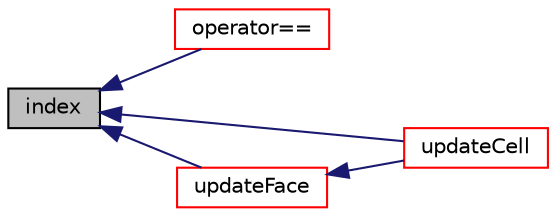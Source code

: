 digraph "index"
{
  bgcolor="transparent";
  edge [fontname="Helvetica",fontsize="10",labelfontname="Helvetica",labelfontsize="10"];
  node [fontname="Helvetica",fontsize="10",shape=record];
  rankdir="LR";
  Node205 [label="index",height=0.2,width=0.4,color="black", fillcolor="grey75", style="filled", fontcolor="black"];
  Node205 -> Node206 [dir="back",color="midnightblue",fontsize="10",style="solid",fontname="Helvetica"];
  Node206 [label="operator==",height=0.2,width=0.4,color="red",URL="$a22233.html#a610ecf3e99e3f6c10a47283dca9d30cf"];
  Node205 -> Node208 [dir="back",color="midnightblue",fontsize="10",style="solid",fontname="Helvetica"];
  Node208 [label="updateCell",height=0.2,width=0.4,color="red",URL="$a22233.html#a77204b39a1795badf6e3b5db01bef0c6",tooltip="Influence of neighbouring face. "];
  Node205 -> Node214 [dir="back",color="midnightblue",fontsize="10",style="solid",fontname="Helvetica"];
  Node214 [label="updateFace",height=0.2,width=0.4,color="red",URL="$a22233.html#aa349933ffb3c59237d0798b6e6d0c8fd",tooltip="Influence of neighbouring cell. "];
  Node214 -> Node208 [dir="back",color="midnightblue",fontsize="10",style="solid",fontname="Helvetica"];
}

